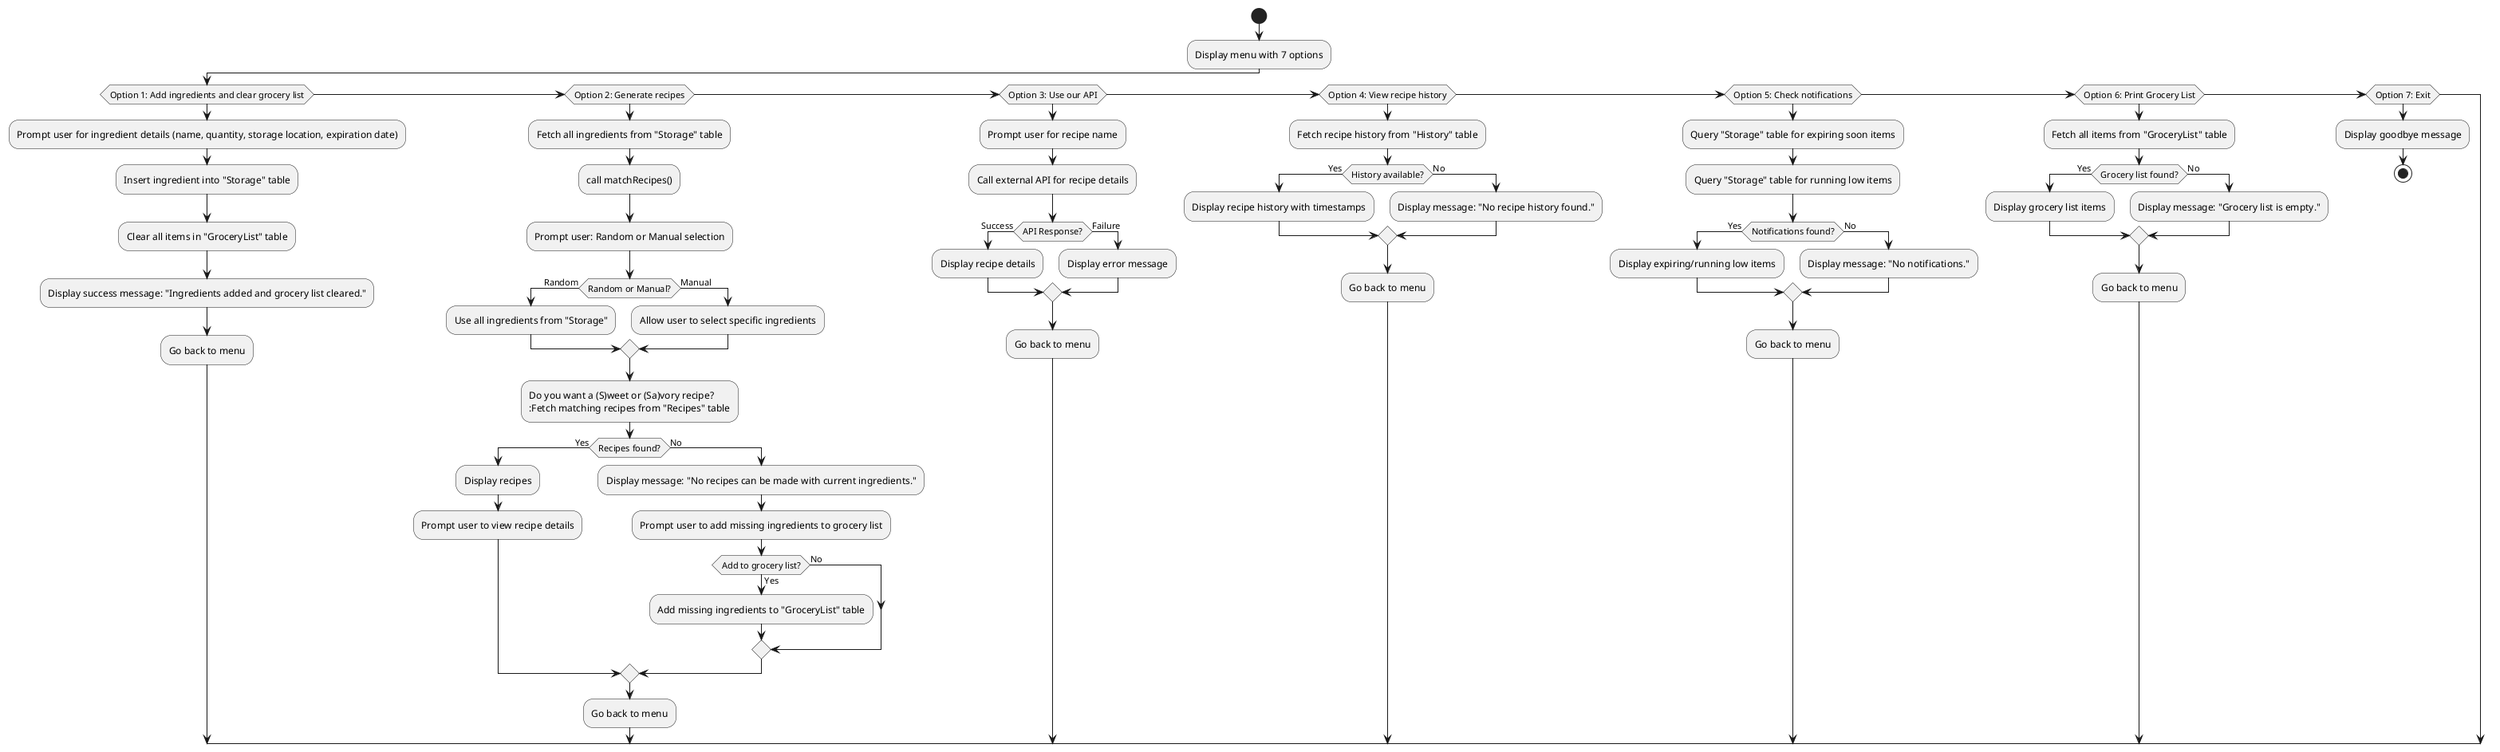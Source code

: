 @startuml
start
:Display menu with 7 options;
if (Option 1: Add ingredients and clear grocery list)
  :Prompt user for ingredient details (name, quantity, storage location, expiration date);
  :Insert ingredient into "Storage" table;
  :Clear all items in "GroceryList" table;
  :Display success message: "Ingredients added and grocery list cleared.";
  :Go back to menu;
else if (Option 2: Generate recipes)
  :Fetch all ingredients from "Storage" table;
  :call matchRecipes();
  :Prompt user: Random or Manual selection;
  if (Random or Manual?) then (Random)
    :Use all ingredients from "Storage";
  else (Manual)
    :Allow user to select specific ingredients;
  endif
  :Do you want a (S)weet or (Sa)vory recipe?
  :Fetch matching recipes from "Recipes" table;
  if (Recipes found?) then (Yes)
    :Display recipes;
    :Prompt user to view recipe details;
  else (No)
    :Display message: "No recipes can be made with current ingredients.";
    :Prompt user to add missing ingredients to grocery list;
    if (Add to grocery list?) then (Yes)
      :Add missing ingredients to "GroceryList" table;
    else (No)
    endif
  endif
  :Go back to menu;
else if (Option 3: Use our API)
  :Prompt user for recipe name;
  :Call external API for recipe details;
  if (API Response?) then (Success)
    :Display recipe details;
  else (Failure)
    :Display error message;
  endif
  :Go back to menu;
else if (Option 4: View recipe history)
  :Fetch recipe history from "History" table;
  if (History available?) then (Yes)
    :Display recipe history with timestamps;
  else (No)
    :Display message: "No recipe history found.";
  endif
  :Go back to menu;
else if (Option 5: Check notifications)
  :Query "Storage" table for expiring soon items;
  :Query "Storage" table for running low items;
  if (Notifications found?) then (Yes)
    :Display expiring/running low items;
  else (No)
    :Display message: "No notifications.";
  endif
  :Go back to menu;
else if (Option 6: Print Grocery List)
  :Fetch all items from "GroceryList" table;
  if (Grocery list found?) then (Yes)
    :Display grocery list items;
  else (No)
    :Display message: "Grocery list is empty.";
  endif
  :Go back to menu;
else if (Option 7: Exit)
  :Display goodbye message;
  stop
endif
@enduml
